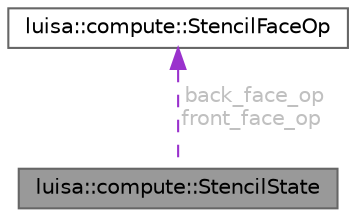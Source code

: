 digraph "luisa::compute::StencilState"
{
 // LATEX_PDF_SIZE
  bgcolor="transparent";
  edge [fontname=Helvetica,fontsize=10,labelfontname=Helvetica,labelfontsize=10];
  node [fontname=Helvetica,fontsize=10,shape=box,height=0.2,width=0.4];
  Node1 [id="Node000001",label="luisa::compute::StencilState",height=0.2,width=0.4,color="gray40", fillcolor="grey60", style="filled", fontcolor="black",tooltip=" "];
  Node2 -> Node1 [id="edge2_Node000001_Node000002",dir="back",color="darkorchid3",style="dashed",tooltip=" ",label=" back_face_op\nfront_face_op",fontcolor="grey" ];
  Node2 [id="Node000002",label="luisa::compute::StencilFaceOp",height=0.2,width=0.4,color="gray40", fillcolor="white", style="filled",URL="$structluisa_1_1compute_1_1_stencil_face_op.html",tooltip=" "];
}
